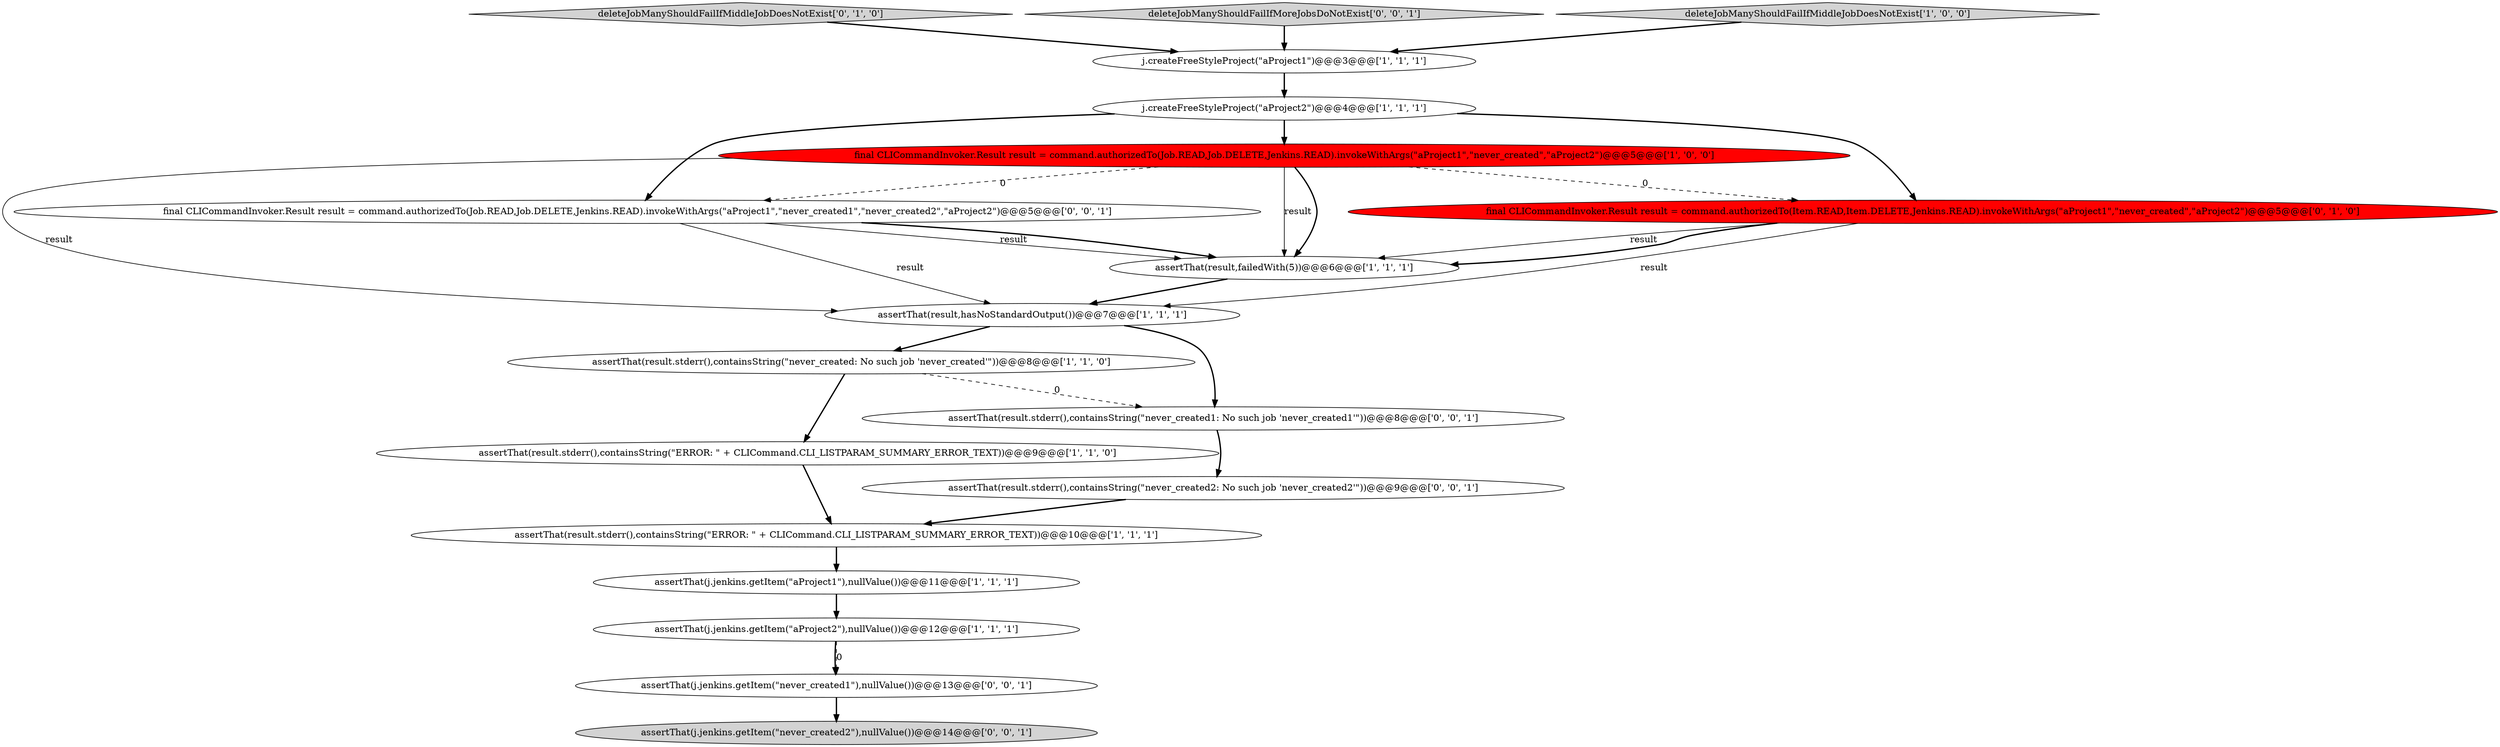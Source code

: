 digraph {
2 [style = filled, label = "j.createFreeStyleProject(\"aProject2\")@@@4@@@['1', '1', '1']", fillcolor = white, shape = ellipse image = "AAA0AAABBB1BBB"];
7 [style = filled, label = "assertThat(result,failedWith(5))@@@6@@@['1', '1', '1']", fillcolor = white, shape = ellipse image = "AAA0AAABBB1BBB"];
0 [style = filled, label = "assertThat(result.stderr(),containsString(\"never_created: No such job 'never_created'\"))@@@8@@@['1', '1', '0']", fillcolor = white, shape = ellipse image = "AAA0AAABBB1BBB"];
11 [style = filled, label = "deleteJobManyShouldFailIfMiddleJobDoesNotExist['0', '1', '0']", fillcolor = lightgray, shape = diamond image = "AAA0AAABBB2BBB"];
12 [style = filled, label = "final CLICommandInvoker.Result result = command.authorizedTo(Item.READ,Item.DELETE,Jenkins.READ).invokeWithArgs(\"aProject1\",\"never_created\",\"aProject2\")@@@5@@@['0', '1', '0']", fillcolor = red, shape = ellipse image = "AAA1AAABBB2BBB"];
5 [style = filled, label = "final CLICommandInvoker.Result result = command.authorizedTo(Job.READ,Job.DELETE,Jenkins.READ).invokeWithArgs(\"aProject1\",\"never_created\",\"aProject2\")@@@5@@@['1', '0', '0']", fillcolor = red, shape = ellipse image = "AAA1AAABBB1BBB"];
8 [style = filled, label = "assertThat(result,hasNoStandardOutput())@@@7@@@['1', '1', '1']", fillcolor = white, shape = ellipse image = "AAA0AAABBB1BBB"];
14 [style = filled, label = "assertThat(j.jenkins.getItem(\"never_created1\"),nullValue())@@@13@@@['0', '0', '1']", fillcolor = white, shape = ellipse image = "AAA0AAABBB3BBB"];
15 [style = filled, label = "assertThat(result.stderr(),containsString(\"never_created2: No such job 'never_created2'\"))@@@9@@@['0', '0', '1']", fillcolor = white, shape = ellipse image = "AAA0AAABBB3BBB"];
18 [style = filled, label = "final CLICommandInvoker.Result result = command.authorizedTo(Job.READ,Job.DELETE,Jenkins.READ).invokeWithArgs(\"aProject1\",\"never_created1\",\"never_created2\",\"aProject2\")@@@5@@@['0', '0', '1']", fillcolor = white, shape = ellipse image = "AAA0AAABBB3BBB"];
13 [style = filled, label = "deleteJobManyShouldFailIfMoreJobsDoNotExist['0', '0', '1']", fillcolor = lightgray, shape = diamond image = "AAA0AAABBB3BBB"];
9 [style = filled, label = "assertThat(result.stderr(),containsString(\"ERROR: \" + CLICommand.CLI_LISTPARAM_SUMMARY_ERROR_TEXT))@@@9@@@['1', '1', '0']", fillcolor = white, shape = ellipse image = "AAA0AAABBB1BBB"];
6 [style = filled, label = "assertThat(result.stderr(),containsString(\"ERROR: \" + CLICommand.CLI_LISTPARAM_SUMMARY_ERROR_TEXT))@@@10@@@['1', '1', '1']", fillcolor = white, shape = ellipse image = "AAA0AAABBB1BBB"];
1 [style = filled, label = "j.createFreeStyleProject(\"aProject1\")@@@3@@@['1', '1', '1']", fillcolor = white, shape = ellipse image = "AAA0AAABBB1BBB"];
4 [style = filled, label = "deleteJobManyShouldFailIfMiddleJobDoesNotExist['1', '0', '0']", fillcolor = lightgray, shape = diamond image = "AAA0AAABBB1BBB"];
17 [style = filled, label = "assertThat(result.stderr(),containsString(\"never_created1: No such job 'never_created1'\"))@@@8@@@['0', '0', '1']", fillcolor = white, shape = ellipse image = "AAA0AAABBB3BBB"];
3 [style = filled, label = "assertThat(j.jenkins.getItem(\"aProject2\"),nullValue())@@@12@@@['1', '1', '1']", fillcolor = white, shape = ellipse image = "AAA0AAABBB1BBB"];
10 [style = filled, label = "assertThat(j.jenkins.getItem(\"aProject1\"),nullValue())@@@11@@@['1', '1', '1']", fillcolor = white, shape = ellipse image = "AAA0AAABBB1BBB"];
16 [style = filled, label = "assertThat(j.jenkins.getItem(\"never_created2\"),nullValue())@@@14@@@['0', '0', '1']", fillcolor = lightgray, shape = ellipse image = "AAA0AAABBB3BBB"];
14->16 [style = bold, label=""];
0->9 [style = bold, label=""];
5->12 [style = dashed, label="0"];
11->1 [style = bold, label=""];
12->7 [style = solid, label="result"];
3->14 [style = bold, label=""];
12->8 [style = solid, label="result"];
18->7 [style = solid, label="result"];
10->3 [style = bold, label=""];
2->18 [style = bold, label=""];
15->6 [style = bold, label=""];
5->18 [style = dashed, label="0"];
7->8 [style = bold, label=""];
0->17 [style = dashed, label="0"];
12->7 [style = bold, label=""];
13->1 [style = bold, label=""];
2->12 [style = bold, label=""];
9->6 [style = bold, label=""];
5->8 [style = solid, label="result"];
8->0 [style = bold, label=""];
8->17 [style = bold, label=""];
18->8 [style = solid, label="result"];
6->10 [style = bold, label=""];
17->15 [style = bold, label=""];
5->7 [style = bold, label=""];
1->2 [style = bold, label=""];
4->1 [style = bold, label=""];
5->7 [style = solid, label="result"];
3->14 [style = dashed, label="0"];
18->7 [style = bold, label=""];
2->5 [style = bold, label=""];
}
